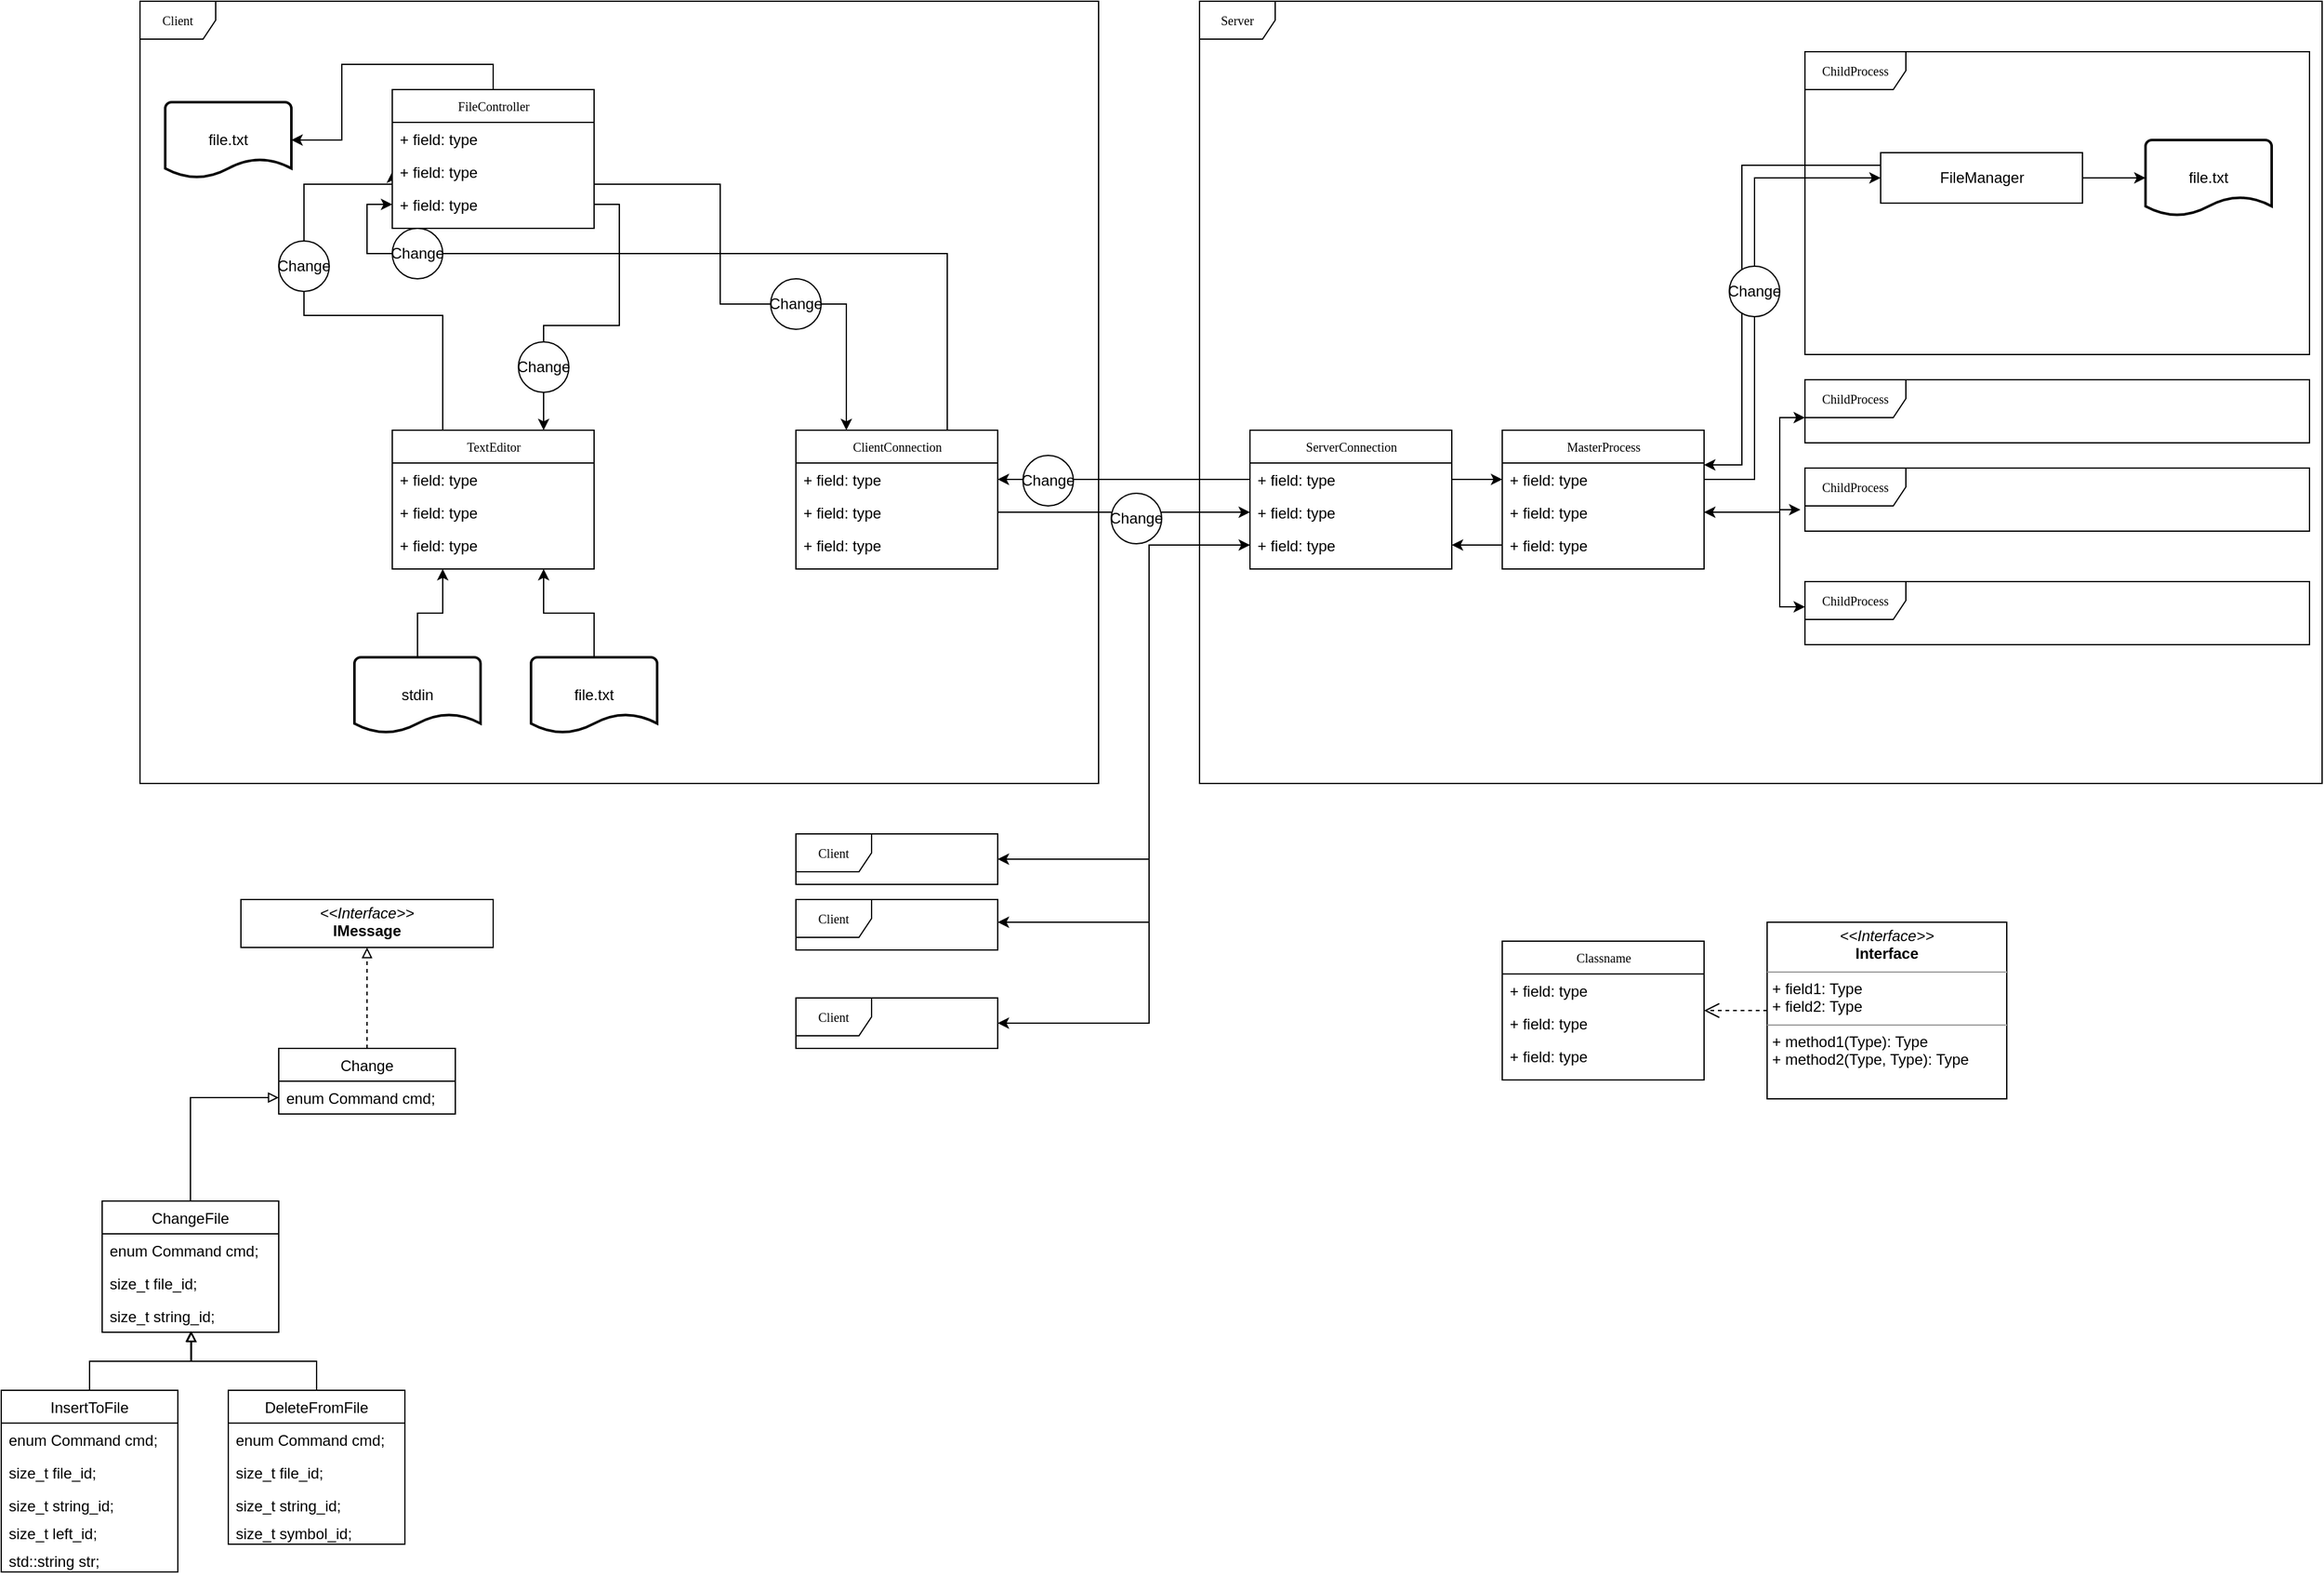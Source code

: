 <mxfile version="13.9.3" type="github">
  <diagram name="Page-1" id="c4acf3e9-155e-7222-9cf6-157b1a14988f">
    <mxGraphModel dx="2476" dy="2026" grid="1" gridSize="10" guides="1" tooltips="1" connect="1" arrows="1" fold="1" page="1" pageScale="1" pageWidth="850" pageHeight="1100" background="#ffffff" math="0" shadow="0">
      <root>
        <mxCell id="0" />
        <mxCell id="1" parent="0" />
        <mxCell id="Zq1ixPwVC3m1ni08tat3-70" value="Server" style="shape=umlFrame;whiteSpace=wrap;html=1;rounded=0;shadow=0;comic=0;labelBackgroundColor=none;strokeWidth=1;fontFamily=Verdana;fontSize=10;align=center;" vertex="1" parent="1">
          <mxGeometry x="760" y="-20" width="890" height="620" as="geometry" />
        </mxCell>
        <mxCell id="17acba5748e5396b-1" value="Client" style="shape=umlFrame;whiteSpace=wrap;html=1;rounded=0;shadow=0;comic=0;labelBackgroundColor=none;strokeWidth=1;fontFamily=Verdana;fontSize=10;align=center;" parent="1" vertex="1">
          <mxGeometry x="-80" y="-20" width="760" height="620" as="geometry" />
        </mxCell>
        <mxCell id="17acba5748e5396b-20" value="Classname" style="swimlane;html=1;fontStyle=0;childLayout=stackLayout;horizontal=1;startSize=26;fillColor=none;horizontalStack=0;resizeParent=1;resizeLast=0;collapsible=1;marginBottom=0;swimlaneFillColor=#ffffff;rounded=0;shadow=0;comic=0;labelBackgroundColor=none;strokeWidth=1;fontFamily=Verdana;fontSize=10;align=center;" parent="1" vertex="1">
          <mxGeometry x="1000" y="725" width="160" height="110" as="geometry" />
        </mxCell>
        <mxCell id="17acba5748e5396b-21" value="+ field: type" style="text;html=1;strokeColor=none;fillColor=none;align=left;verticalAlign=top;spacingLeft=4;spacingRight=4;whiteSpace=wrap;overflow=hidden;rotatable=0;points=[[0,0.5],[1,0.5]];portConstraint=eastwest;" parent="17acba5748e5396b-20" vertex="1">
          <mxGeometry y="26" width="160" height="26" as="geometry" />
        </mxCell>
        <mxCell id="17acba5748e5396b-24" value="+ field: type" style="text;html=1;strokeColor=none;fillColor=none;align=left;verticalAlign=top;spacingLeft=4;spacingRight=4;whiteSpace=wrap;overflow=hidden;rotatable=0;points=[[0,0.5],[1,0.5]];portConstraint=eastwest;" parent="17acba5748e5396b-20" vertex="1">
          <mxGeometry y="52" width="160" height="26" as="geometry" />
        </mxCell>
        <mxCell id="17acba5748e5396b-26" value="+ field: type" style="text;html=1;strokeColor=none;fillColor=none;align=left;verticalAlign=top;spacingLeft=4;spacingRight=4;whiteSpace=wrap;overflow=hidden;rotatable=0;points=[[0,0.5],[1,0.5]];portConstraint=eastwest;" parent="17acba5748e5396b-20" vertex="1">
          <mxGeometry y="78" width="160" height="26" as="geometry" />
        </mxCell>
        <mxCell id="5d2195bd80daf111-21" style="edgeStyle=orthogonalEdgeStyle;rounded=0;html=1;labelBackgroundColor=none;startFill=0;endArrow=open;endFill=0;endSize=10;fontFamily=Verdana;fontSize=10;dashed=1;" parent="1" source="5d2195bd80daf111-18" target="17acba5748e5396b-20" edge="1">
          <mxGeometry relative="1" as="geometry" />
        </mxCell>
        <mxCell id="5d2195bd80daf111-18" value="&lt;p style=&quot;margin:0px;margin-top:4px;text-align:center;&quot;&gt;&lt;i&gt;&amp;lt;&amp;lt;Interface&amp;gt;&amp;gt;&lt;/i&gt;&lt;br/&gt;&lt;b&gt;Interface&lt;/b&gt;&lt;/p&gt;&lt;hr size=&quot;1&quot;/&gt;&lt;p style=&quot;margin:0px;margin-left:4px;&quot;&gt;+ field1: Type&lt;br/&gt;+ field2: Type&lt;/p&gt;&lt;hr size=&quot;1&quot;/&gt;&lt;p style=&quot;margin:0px;margin-left:4px;&quot;&gt;+ method1(Type): Type&lt;br/&gt;+ method2(Type, Type): Type&lt;/p&gt;" style="verticalAlign=top;align=left;overflow=fill;fontSize=12;fontFamily=Helvetica;html=1;rounded=0;shadow=0;comic=0;labelBackgroundColor=none;strokeWidth=1" parent="1" vertex="1">
          <mxGeometry x="1210" y="710" width="190" height="140" as="geometry" />
        </mxCell>
        <mxCell id="Zq1ixPwVC3m1ni08tat3-8" style="edgeStyle=orthogonalEdgeStyle;rounded=0;orthogonalLoop=1;jettySize=auto;html=1;exitX=0.5;exitY=0;exitDx=0;exitDy=0;exitPerimeter=0;entryX=0.25;entryY=1;entryDx=0;entryDy=0;" edge="1" parent="1" source="Zq1ixPwVC3m1ni08tat3-1" target="Zq1ixPwVC3m1ni08tat3-3">
          <mxGeometry relative="1" as="geometry" />
        </mxCell>
        <mxCell id="Zq1ixPwVC3m1ni08tat3-1" value="stdin" style="strokeWidth=2;html=1;shape=mxgraph.flowchart.document2;whiteSpace=wrap;size=0.25;" vertex="1" parent="1">
          <mxGeometry x="90" y="500" width="100" height="60" as="geometry" />
        </mxCell>
        <mxCell id="Zq1ixPwVC3m1ni08tat3-9" style="edgeStyle=orthogonalEdgeStyle;rounded=0;orthogonalLoop=1;jettySize=auto;html=1;exitX=0.5;exitY=0;exitDx=0;exitDy=0;exitPerimeter=0;entryX=0.75;entryY=1;entryDx=0;entryDy=0;" edge="1" parent="1" source="Zq1ixPwVC3m1ni08tat3-2" target="Zq1ixPwVC3m1ni08tat3-3">
          <mxGeometry relative="1" as="geometry" />
        </mxCell>
        <mxCell id="Zq1ixPwVC3m1ni08tat3-2" value="file.txt" style="strokeWidth=2;html=1;shape=mxgraph.flowchart.document2;whiteSpace=wrap;size=0.25;" vertex="1" parent="1">
          <mxGeometry x="230" y="500" width="100" height="60" as="geometry" />
        </mxCell>
        <mxCell id="Zq1ixPwVC3m1ni08tat3-15" style="edgeStyle=orthogonalEdgeStyle;rounded=0;orthogonalLoop=1;jettySize=auto;html=1;exitX=0.25;exitY=0;exitDx=0;exitDy=0;entryX=0;entryY=0.5;entryDx=0;entryDy=0;" edge="1" parent="1" source="Zq1ixPwVC3m1ni08tat3-3" target="Zq1ixPwVC3m1ni08tat3-12">
          <mxGeometry relative="1" as="geometry">
            <Array as="points">
              <mxPoint x="160" y="229" />
              <mxPoint x="50" y="229" />
              <mxPoint x="50" y="125" />
            </Array>
          </mxGeometry>
        </mxCell>
        <mxCell id="Zq1ixPwVC3m1ni08tat3-3" value="TextEditor" style="swimlane;html=1;fontStyle=0;childLayout=stackLayout;horizontal=1;startSize=26;fillColor=none;horizontalStack=0;resizeParent=1;resizeLast=0;collapsible=1;marginBottom=0;swimlaneFillColor=#ffffff;rounded=0;shadow=0;comic=0;labelBackgroundColor=none;strokeWidth=1;fontFamily=Verdana;fontSize=10;align=center;" vertex="1" parent="1">
          <mxGeometry x="120" y="320" width="160" height="110" as="geometry" />
        </mxCell>
        <mxCell id="Zq1ixPwVC3m1ni08tat3-4" value="+ field: type" style="text;html=1;strokeColor=none;fillColor=none;align=left;verticalAlign=top;spacingLeft=4;spacingRight=4;whiteSpace=wrap;overflow=hidden;rotatable=0;points=[[0,0.5],[1,0.5]];portConstraint=eastwest;" vertex="1" parent="Zq1ixPwVC3m1ni08tat3-3">
          <mxGeometry y="26" width="160" height="26" as="geometry" />
        </mxCell>
        <mxCell id="Zq1ixPwVC3m1ni08tat3-5" value="+ field: type" style="text;html=1;strokeColor=none;fillColor=none;align=left;verticalAlign=top;spacingLeft=4;spacingRight=4;whiteSpace=wrap;overflow=hidden;rotatable=0;points=[[0,0.5],[1,0.5]];portConstraint=eastwest;" vertex="1" parent="Zq1ixPwVC3m1ni08tat3-3">
          <mxGeometry y="52" width="160" height="26" as="geometry" />
        </mxCell>
        <mxCell id="Zq1ixPwVC3m1ni08tat3-6" value="+ field: type" style="text;html=1;strokeColor=none;fillColor=none;align=left;verticalAlign=top;spacingLeft=4;spacingRight=4;whiteSpace=wrap;overflow=hidden;rotatable=0;points=[[0,0.5],[1,0.5]];portConstraint=eastwest;" vertex="1" parent="Zq1ixPwVC3m1ni08tat3-3">
          <mxGeometry y="78" width="160" height="26" as="geometry" />
        </mxCell>
        <mxCell id="Zq1ixPwVC3m1ni08tat3-16" style="edgeStyle=orthogonalEdgeStyle;rounded=0;orthogonalLoop=1;jettySize=auto;html=1;exitX=1;exitY=0.5;exitDx=0;exitDy=0;entryX=0.75;entryY=0;entryDx=0;entryDy=0;" edge="1" parent="1" source="Zq1ixPwVC3m1ni08tat3-13" target="Zq1ixPwVC3m1ni08tat3-3">
          <mxGeometry relative="1" as="geometry" />
        </mxCell>
        <mxCell id="Zq1ixPwVC3m1ni08tat3-10" value="FileController" style="swimlane;html=1;fontStyle=0;childLayout=stackLayout;horizontal=1;startSize=26;fillColor=none;horizontalStack=0;resizeParent=1;resizeLast=0;collapsible=1;marginBottom=0;swimlaneFillColor=#ffffff;rounded=0;shadow=0;comic=0;labelBackgroundColor=none;strokeWidth=1;fontFamily=Verdana;fontSize=10;align=center;" vertex="1" parent="1">
          <mxGeometry x="120" y="50" width="160" height="110" as="geometry" />
        </mxCell>
        <mxCell id="Zq1ixPwVC3m1ni08tat3-11" value="+ field: type" style="text;html=1;strokeColor=none;fillColor=none;align=left;verticalAlign=top;spacingLeft=4;spacingRight=4;whiteSpace=wrap;overflow=hidden;rotatable=0;points=[[0,0.5],[1,0.5]];portConstraint=eastwest;" vertex="1" parent="Zq1ixPwVC3m1ni08tat3-10">
          <mxGeometry y="26" width="160" height="26" as="geometry" />
        </mxCell>
        <mxCell id="Zq1ixPwVC3m1ni08tat3-12" value="+ field: type" style="text;html=1;strokeColor=none;fillColor=none;align=left;verticalAlign=top;spacingLeft=4;spacingRight=4;whiteSpace=wrap;overflow=hidden;rotatable=0;points=[[0,0.5],[1,0.5]];portConstraint=eastwest;" vertex="1" parent="Zq1ixPwVC3m1ni08tat3-10">
          <mxGeometry y="52" width="160" height="26" as="geometry" />
        </mxCell>
        <mxCell id="Zq1ixPwVC3m1ni08tat3-13" value="+ field: type" style="text;html=1;strokeColor=none;fillColor=none;align=left;verticalAlign=top;spacingLeft=4;spacingRight=4;whiteSpace=wrap;overflow=hidden;rotatable=0;points=[[0,0.5],[1,0.5]];portConstraint=eastwest;" vertex="1" parent="Zq1ixPwVC3m1ni08tat3-10">
          <mxGeometry y="78" width="160" height="26" as="geometry" />
        </mxCell>
        <mxCell id="Zq1ixPwVC3m1ni08tat3-17" value="Change" style="ellipse;whiteSpace=wrap;html=1;" vertex="1" parent="1">
          <mxGeometry x="220" y="250" width="40" height="40" as="geometry" />
        </mxCell>
        <mxCell id="Zq1ixPwVC3m1ni08tat3-19" value="Change" style="ellipse;whiteSpace=wrap;html=1;" vertex="1" parent="1">
          <mxGeometry x="30" y="170" width="40" height="40" as="geometry" />
        </mxCell>
        <mxCell id="Zq1ixPwVC3m1ni08tat3-21" value="file.txt" style="strokeWidth=2;html=1;shape=mxgraph.flowchart.document2;whiteSpace=wrap;size=0.25;" vertex="1" parent="1">
          <mxGeometry x="-60" y="60" width="100" height="60" as="geometry" />
        </mxCell>
        <mxCell id="Zq1ixPwVC3m1ni08tat3-22" style="edgeStyle=orthogonalEdgeStyle;rounded=0;orthogonalLoop=1;jettySize=auto;html=1;exitX=0.5;exitY=0;exitDx=0;exitDy=0;entryX=1;entryY=0.5;entryDx=0;entryDy=0;entryPerimeter=0;" edge="1" parent="1" source="Zq1ixPwVC3m1ni08tat3-10" target="Zq1ixPwVC3m1ni08tat3-21">
          <mxGeometry relative="1" as="geometry" />
        </mxCell>
        <mxCell id="Zq1ixPwVC3m1ni08tat3-38" style="edgeStyle=orthogonalEdgeStyle;rounded=0;orthogonalLoop=1;jettySize=auto;html=1;exitX=0.75;exitY=0;exitDx=0;exitDy=0;entryX=0;entryY=0.5;entryDx=0;entryDy=0;" edge="1" parent="1" source="Zq1ixPwVC3m1ni08tat3-23" target="Zq1ixPwVC3m1ni08tat3-13">
          <mxGeometry relative="1" as="geometry">
            <Array as="points">
              <mxPoint x="560" y="180" />
              <mxPoint x="100" y="180" />
              <mxPoint x="100" y="141" />
            </Array>
          </mxGeometry>
        </mxCell>
        <mxCell id="Zq1ixPwVC3m1ni08tat3-23" value="ClientConnection" style="swimlane;html=1;fontStyle=0;childLayout=stackLayout;horizontal=1;startSize=26;fillColor=none;horizontalStack=0;resizeParent=1;resizeLast=0;collapsible=1;marginBottom=0;swimlaneFillColor=#ffffff;rounded=0;shadow=0;comic=0;labelBackgroundColor=none;strokeWidth=1;fontFamily=Verdana;fontSize=10;align=center;" vertex="1" parent="1">
          <mxGeometry x="440" y="320" width="160" height="110" as="geometry" />
        </mxCell>
        <mxCell id="Zq1ixPwVC3m1ni08tat3-24" value="+ field: type" style="text;html=1;strokeColor=none;fillColor=none;align=left;verticalAlign=top;spacingLeft=4;spacingRight=4;whiteSpace=wrap;overflow=hidden;rotatable=0;points=[[0,0.5],[1,0.5]];portConstraint=eastwest;" vertex="1" parent="Zq1ixPwVC3m1ni08tat3-23">
          <mxGeometry y="26" width="160" height="26" as="geometry" />
        </mxCell>
        <mxCell id="Zq1ixPwVC3m1ni08tat3-25" value="+ field: type" style="text;html=1;strokeColor=none;fillColor=none;align=left;verticalAlign=top;spacingLeft=4;spacingRight=4;whiteSpace=wrap;overflow=hidden;rotatable=0;points=[[0,0.5],[1,0.5]];portConstraint=eastwest;" vertex="1" parent="Zq1ixPwVC3m1ni08tat3-23">
          <mxGeometry y="52" width="160" height="26" as="geometry" />
        </mxCell>
        <mxCell id="Zq1ixPwVC3m1ni08tat3-26" value="+ field: type" style="text;html=1;strokeColor=none;fillColor=none;align=left;verticalAlign=top;spacingLeft=4;spacingRight=4;whiteSpace=wrap;overflow=hidden;rotatable=0;points=[[0,0.5],[1,0.5]];portConstraint=eastwest;" vertex="1" parent="Zq1ixPwVC3m1ni08tat3-23">
          <mxGeometry y="78" width="160" height="26" as="geometry" />
        </mxCell>
        <mxCell id="Zq1ixPwVC3m1ni08tat3-27" value="ServerConnection" style="swimlane;html=1;fontStyle=0;childLayout=stackLayout;horizontal=1;startSize=26;fillColor=none;horizontalStack=0;resizeParent=1;resizeLast=0;collapsible=1;marginBottom=0;swimlaneFillColor=#ffffff;rounded=0;shadow=0;comic=0;labelBackgroundColor=none;strokeWidth=1;fontFamily=Verdana;fontSize=10;align=center;" vertex="1" parent="1">
          <mxGeometry x="800" y="320" width="160" height="110" as="geometry" />
        </mxCell>
        <mxCell id="Zq1ixPwVC3m1ni08tat3-28" value="+ field: type" style="text;html=1;strokeColor=none;fillColor=none;align=left;verticalAlign=top;spacingLeft=4;spacingRight=4;whiteSpace=wrap;overflow=hidden;rotatable=0;points=[[0,0.5],[1,0.5]];portConstraint=eastwest;" vertex="1" parent="Zq1ixPwVC3m1ni08tat3-27">
          <mxGeometry y="26" width="160" height="26" as="geometry" />
        </mxCell>
        <mxCell id="Zq1ixPwVC3m1ni08tat3-29" value="+ field: type" style="text;html=1;strokeColor=none;fillColor=none;align=left;verticalAlign=top;spacingLeft=4;spacingRight=4;whiteSpace=wrap;overflow=hidden;rotatable=0;points=[[0,0.5],[1,0.5]];portConstraint=eastwest;" vertex="1" parent="Zq1ixPwVC3m1ni08tat3-27">
          <mxGeometry y="52" width="160" height="26" as="geometry" />
        </mxCell>
        <mxCell id="Zq1ixPwVC3m1ni08tat3-30" value="+ field: type" style="text;html=1;strokeColor=none;fillColor=none;align=left;verticalAlign=top;spacingLeft=4;spacingRight=4;whiteSpace=wrap;overflow=hidden;rotatable=0;points=[[0,0.5],[1,0.5]];portConstraint=eastwest;" vertex="1" parent="Zq1ixPwVC3m1ni08tat3-27">
          <mxGeometry y="78" width="160" height="26" as="geometry" />
        </mxCell>
        <mxCell id="Zq1ixPwVC3m1ni08tat3-31" style="edgeStyle=orthogonalEdgeStyle;rounded=0;orthogonalLoop=1;jettySize=auto;html=1;exitX=1;exitY=0.5;exitDx=0;exitDy=0;entryX=0.25;entryY=0;entryDx=0;entryDy=0;" edge="1" parent="1" source="Zq1ixPwVC3m1ni08tat3-12" target="Zq1ixPwVC3m1ni08tat3-23">
          <mxGeometry relative="1" as="geometry">
            <Array as="points">
              <mxPoint x="380" y="125" />
              <mxPoint x="380" y="220" />
              <mxPoint x="480" y="220" />
            </Array>
          </mxGeometry>
        </mxCell>
        <mxCell id="Zq1ixPwVC3m1ni08tat3-32" value="Change" style="ellipse;whiteSpace=wrap;html=1;" vertex="1" parent="1">
          <mxGeometry x="420" y="200" width="40" height="40" as="geometry" />
        </mxCell>
        <mxCell id="Zq1ixPwVC3m1ni08tat3-33" style="edgeStyle=orthogonalEdgeStyle;rounded=0;orthogonalLoop=1;jettySize=auto;html=1;exitX=1;exitY=0.5;exitDx=0;exitDy=0;entryX=0;entryY=0.5;entryDx=0;entryDy=0;" edge="1" parent="1" source="Zq1ixPwVC3m1ni08tat3-25" target="Zq1ixPwVC3m1ni08tat3-29">
          <mxGeometry relative="1" as="geometry" />
        </mxCell>
        <mxCell id="Zq1ixPwVC3m1ni08tat3-34" style="edgeStyle=orthogonalEdgeStyle;rounded=0;orthogonalLoop=1;jettySize=auto;html=1;exitX=0;exitY=0.5;exitDx=0;exitDy=0;entryX=1;entryY=0.5;entryDx=0;entryDy=0;" edge="1" parent="1" source="Zq1ixPwVC3m1ni08tat3-28" target="Zq1ixPwVC3m1ni08tat3-24">
          <mxGeometry relative="1" as="geometry" />
        </mxCell>
        <mxCell id="Zq1ixPwVC3m1ni08tat3-35" value="Change" style="ellipse;whiteSpace=wrap;html=1;" vertex="1" parent="1">
          <mxGeometry x="620" y="340" width="40" height="40" as="geometry" />
        </mxCell>
        <mxCell id="Zq1ixPwVC3m1ni08tat3-36" value="Change" style="ellipse;whiteSpace=wrap;html=1;" vertex="1" parent="1">
          <mxGeometry x="690" y="370" width="40" height="40" as="geometry" />
        </mxCell>
        <mxCell id="Zq1ixPwVC3m1ni08tat3-39" value="Change" style="ellipse;whiteSpace=wrap;html=1;" vertex="1" parent="1">
          <mxGeometry x="120" y="160" width="40" height="40" as="geometry" />
        </mxCell>
        <mxCell id="Zq1ixPwVC3m1ni08tat3-43" value="" style="shape=image;html=1;verticalAlign=top;verticalLabelPosition=bottom;labelBackgroundColor=#ffffff;imageAspect=0;aspect=fixed;image=https://cdn1.iconfinder.com/data/icons/jumpicon-basic-ui-glyph-1/32/-_Dot-More-Vertical-Menu-128.png" vertex="1" parent="1">
          <mxGeometry x="500" y="732" width="38" height="38" as="geometry" />
        </mxCell>
        <mxCell id="Zq1ixPwVC3m1ni08tat3-44" style="edgeStyle=orthogonalEdgeStyle;rounded=0;orthogonalLoop=1;jettySize=auto;html=1;exitX=0;exitY=0.5;exitDx=0;exitDy=0;entryX=1;entryY=0.5;entryDx=0;entryDy=0;" edge="1" parent="1" source="Zq1ixPwVC3m1ni08tat3-30">
          <mxGeometry relative="1" as="geometry">
            <mxPoint x="600" y="660" as="targetPoint" />
            <Array as="points">
              <mxPoint x="720" y="411" />
              <mxPoint x="720" y="660" />
            </Array>
          </mxGeometry>
        </mxCell>
        <mxCell id="Zq1ixPwVC3m1ni08tat3-45" style="edgeStyle=orthogonalEdgeStyle;rounded=0;orthogonalLoop=1;jettySize=auto;html=1;exitX=0;exitY=0.5;exitDx=0;exitDy=0;entryX=1;entryY=0.5;entryDx=0;entryDy=0;" edge="1" parent="1" source="Zq1ixPwVC3m1ni08tat3-30">
          <mxGeometry relative="1" as="geometry">
            <mxPoint x="600" y="710" as="targetPoint" />
            <Array as="points">
              <mxPoint x="720" y="411" />
              <mxPoint x="720" y="710" />
            </Array>
          </mxGeometry>
        </mxCell>
        <mxCell id="Zq1ixPwVC3m1ni08tat3-46" style="edgeStyle=orthogonalEdgeStyle;rounded=0;orthogonalLoop=1;jettySize=auto;html=1;exitX=0;exitY=0.5;exitDx=0;exitDy=0;entryX=1;entryY=0.5;entryDx=0;entryDy=0;startArrow=classic;startFill=1;" edge="1" parent="1" source="Zq1ixPwVC3m1ni08tat3-30">
          <mxGeometry relative="1" as="geometry">
            <mxPoint x="600" y="790" as="targetPoint" />
            <Array as="points">
              <mxPoint x="720" y="411" />
              <mxPoint x="720" y="790" />
            </Array>
          </mxGeometry>
        </mxCell>
        <mxCell id="Zq1ixPwVC3m1ni08tat3-47" value="MasterProcess" style="swimlane;html=1;fontStyle=0;childLayout=stackLayout;horizontal=1;startSize=26;fillColor=none;horizontalStack=0;resizeParent=1;resizeLast=0;collapsible=1;marginBottom=0;swimlaneFillColor=#ffffff;rounded=0;shadow=0;comic=0;labelBackgroundColor=none;strokeWidth=1;fontFamily=Verdana;fontSize=10;align=center;" vertex="1" parent="1">
          <mxGeometry x="1000" y="320" width="160" height="110" as="geometry" />
        </mxCell>
        <mxCell id="Zq1ixPwVC3m1ni08tat3-48" value="+ field: type" style="text;html=1;strokeColor=none;fillColor=none;align=left;verticalAlign=top;spacingLeft=4;spacingRight=4;whiteSpace=wrap;overflow=hidden;rotatable=0;points=[[0,0.5],[1,0.5]];portConstraint=eastwest;" vertex="1" parent="Zq1ixPwVC3m1ni08tat3-47">
          <mxGeometry y="26" width="160" height="26" as="geometry" />
        </mxCell>
        <mxCell id="Zq1ixPwVC3m1ni08tat3-49" value="+ field: type" style="text;html=1;strokeColor=none;fillColor=none;align=left;verticalAlign=top;spacingLeft=4;spacingRight=4;whiteSpace=wrap;overflow=hidden;rotatable=0;points=[[0,0.5],[1,0.5]];portConstraint=eastwest;" vertex="1" parent="Zq1ixPwVC3m1ni08tat3-47">
          <mxGeometry y="52" width="160" height="26" as="geometry" />
        </mxCell>
        <mxCell id="Zq1ixPwVC3m1ni08tat3-50" value="+ field: type" style="text;html=1;strokeColor=none;fillColor=none;align=left;verticalAlign=top;spacingLeft=4;spacingRight=4;whiteSpace=wrap;overflow=hidden;rotatable=0;points=[[0,0.5],[1,0.5]];portConstraint=eastwest;" vertex="1" parent="Zq1ixPwVC3m1ni08tat3-47">
          <mxGeometry y="78" width="160" height="26" as="geometry" />
        </mxCell>
        <mxCell id="Zq1ixPwVC3m1ni08tat3-51" style="edgeStyle=orthogonalEdgeStyle;rounded=0;orthogonalLoop=1;jettySize=auto;html=1;exitX=1;exitY=0.5;exitDx=0;exitDy=0;entryX=0;entryY=0.5;entryDx=0;entryDy=0;startArrow=none;startFill=0;" edge="1" parent="1" source="Zq1ixPwVC3m1ni08tat3-28" target="Zq1ixPwVC3m1ni08tat3-48">
          <mxGeometry relative="1" as="geometry" />
        </mxCell>
        <mxCell id="Zq1ixPwVC3m1ni08tat3-52" style="edgeStyle=orthogonalEdgeStyle;rounded=0;orthogonalLoop=1;jettySize=auto;html=1;exitX=0;exitY=0.5;exitDx=0;exitDy=0;entryX=1;entryY=0.5;entryDx=0;entryDy=0;startArrow=none;startFill=0;" edge="1" parent="1" source="Zq1ixPwVC3m1ni08tat3-50" target="Zq1ixPwVC3m1ni08tat3-30">
          <mxGeometry relative="1" as="geometry" />
        </mxCell>
        <mxCell id="Zq1ixPwVC3m1ni08tat3-53" value="ChildProcess" style="shape=umlFrame;whiteSpace=wrap;html=1;rounded=0;shadow=0;comic=0;labelBackgroundColor=none;strokeWidth=1;fontFamily=Verdana;fontSize=10;align=center;width=80;height=30;" vertex="1" parent="1">
          <mxGeometry x="1240" y="20" width="400" height="240" as="geometry" />
        </mxCell>
        <mxCell id="Zq1ixPwVC3m1ni08tat3-56" style="edgeStyle=orthogonalEdgeStyle;rounded=0;orthogonalLoop=1;jettySize=auto;html=1;exitX=1;exitY=0.5;exitDx=0;exitDy=0;entryX=0;entryY=0.5;entryDx=0;entryDy=0;entryPerimeter=0;startArrow=none;startFill=0;" edge="1" parent="1" source="Zq1ixPwVC3m1ni08tat3-54" target="Zq1ixPwVC3m1ni08tat3-55">
          <mxGeometry relative="1" as="geometry" />
        </mxCell>
        <mxCell id="Zq1ixPwVC3m1ni08tat3-68" style="edgeStyle=orthogonalEdgeStyle;rounded=0;orthogonalLoop=1;jettySize=auto;html=1;exitX=0;exitY=0.25;exitDx=0;exitDy=0;entryX=1;entryY=0.25;entryDx=0;entryDy=0;startArrow=none;startFill=0;" edge="1" parent="1" source="Zq1ixPwVC3m1ni08tat3-54" target="Zq1ixPwVC3m1ni08tat3-47">
          <mxGeometry relative="1" as="geometry">
            <Array as="points">
              <mxPoint x="1190" y="110" />
              <mxPoint x="1190" y="348" />
            </Array>
          </mxGeometry>
        </mxCell>
        <mxCell id="Zq1ixPwVC3m1ni08tat3-54" value="FileManager" style="html=1;" vertex="1" parent="1">
          <mxGeometry x="1300" y="100" width="160" height="40" as="geometry" />
        </mxCell>
        <mxCell id="Zq1ixPwVC3m1ni08tat3-55" value="file.txt" style="strokeWidth=2;html=1;shape=mxgraph.flowchart.document2;whiteSpace=wrap;size=0.25;" vertex="1" parent="1">
          <mxGeometry x="1510" y="90" width="100" height="60" as="geometry" />
        </mxCell>
        <mxCell id="Zq1ixPwVC3m1ni08tat3-57" value="ChildProcess" style="shape=umlFrame;whiteSpace=wrap;html=1;rounded=0;shadow=0;comic=0;labelBackgroundColor=none;strokeWidth=1;fontFamily=Verdana;fontSize=10;align=center;width=80;height=30;" vertex="1" parent="1">
          <mxGeometry x="1240" y="280" width="400" height="50" as="geometry" />
        </mxCell>
        <mxCell id="Zq1ixPwVC3m1ni08tat3-58" value="ChildProcess" style="shape=umlFrame;whiteSpace=wrap;html=1;rounded=0;shadow=0;comic=0;labelBackgroundColor=none;strokeWidth=1;fontFamily=Verdana;fontSize=10;align=center;width=80;height=30;" vertex="1" parent="1">
          <mxGeometry x="1240" y="350" width="400" height="50" as="geometry" />
        </mxCell>
        <mxCell id="Zq1ixPwVC3m1ni08tat3-59" value="" style="shape=image;html=1;verticalAlign=top;verticalLabelPosition=bottom;labelBackgroundColor=#ffffff;imageAspect=0;aspect=fixed;image=https://cdn1.iconfinder.com/data/icons/jumpicon-basic-ui-glyph-1/32/-_Dot-More-Vertical-Menu-128.png" vertex="1" parent="1">
          <mxGeometry x="1420" y="400" width="40" height="40" as="geometry" />
        </mxCell>
        <mxCell id="Zq1ixPwVC3m1ni08tat3-61" value="ChildProcess" style="shape=umlFrame;whiteSpace=wrap;html=1;rounded=0;shadow=0;comic=0;labelBackgroundColor=none;strokeWidth=1;fontFamily=Verdana;fontSize=10;align=center;width=80;height=30;" vertex="1" parent="1">
          <mxGeometry x="1240" y="440" width="400" height="50" as="geometry" />
        </mxCell>
        <mxCell id="Zq1ixPwVC3m1ni08tat3-62" style="edgeStyle=orthogonalEdgeStyle;rounded=0;orthogonalLoop=1;jettySize=auto;html=1;exitX=1;exitY=0.5;exitDx=0;exitDy=0;entryX=0;entryY=0.5;entryDx=0;entryDy=0;startArrow=none;startFill=0;" edge="1" parent="1" source="Zq1ixPwVC3m1ni08tat3-48" target="Zq1ixPwVC3m1ni08tat3-54">
          <mxGeometry relative="1" as="geometry">
            <Array as="points">
              <mxPoint x="1200" y="359" />
              <mxPoint x="1200" y="120" />
            </Array>
          </mxGeometry>
        </mxCell>
        <mxCell id="Zq1ixPwVC3m1ni08tat3-63" style="edgeStyle=orthogonalEdgeStyle;rounded=0;orthogonalLoop=1;jettySize=auto;html=1;exitX=1;exitY=0.5;exitDx=0;exitDy=0;entryX=0;entryY=0.6;entryDx=0;entryDy=0;entryPerimeter=0;startArrow=none;startFill=0;" edge="1" parent="1" source="Zq1ixPwVC3m1ni08tat3-49" target="Zq1ixPwVC3m1ni08tat3-57">
          <mxGeometry relative="1" as="geometry">
            <Array as="points">
              <mxPoint x="1220" y="385" />
              <mxPoint x="1220" y="310" />
            </Array>
          </mxGeometry>
        </mxCell>
        <mxCell id="Zq1ixPwVC3m1ni08tat3-64" style="edgeStyle=orthogonalEdgeStyle;rounded=0;orthogonalLoop=1;jettySize=auto;html=1;exitX=1;exitY=0.5;exitDx=0;exitDy=0;entryX=-0.009;entryY=0.66;entryDx=0;entryDy=0;entryPerimeter=0;startArrow=none;startFill=0;" edge="1" parent="1" source="Zq1ixPwVC3m1ni08tat3-49" target="Zq1ixPwVC3m1ni08tat3-58">
          <mxGeometry relative="1" as="geometry">
            <Array as="points">
              <mxPoint x="1220" y="385" />
              <mxPoint x="1220" y="383" />
            </Array>
          </mxGeometry>
        </mxCell>
        <mxCell id="Zq1ixPwVC3m1ni08tat3-66" style="edgeStyle=orthogonalEdgeStyle;rounded=0;orthogonalLoop=1;jettySize=auto;html=1;exitX=1;exitY=0.5;exitDx=0;exitDy=0;entryX=0;entryY=0.4;entryDx=0;entryDy=0;entryPerimeter=0;startArrow=classic;startFill=1;" edge="1" parent="1" source="Zq1ixPwVC3m1ni08tat3-49" target="Zq1ixPwVC3m1ni08tat3-61">
          <mxGeometry relative="1" as="geometry">
            <Array as="points">
              <mxPoint x="1220" y="385" />
              <mxPoint x="1220" y="460" />
            </Array>
          </mxGeometry>
        </mxCell>
        <mxCell id="Zq1ixPwVC3m1ni08tat3-69" value="Change" style="ellipse;whiteSpace=wrap;html=1;" vertex="1" parent="1">
          <mxGeometry x="1180" y="190" width="40" height="40" as="geometry" />
        </mxCell>
        <mxCell id="Zq1ixPwVC3m1ni08tat3-75" value="Client" style="shape=umlFrame;whiteSpace=wrap;html=1;rounded=0;shadow=0;comic=0;labelBackgroundColor=none;strokeWidth=1;fontFamily=Verdana;fontSize=10;align=center;" vertex="1" parent="1">
          <mxGeometry x="440" y="640" width="160" height="40" as="geometry" />
        </mxCell>
        <mxCell id="Zq1ixPwVC3m1ni08tat3-76" value="Client" style="shape=umlFrame;whiteSpace=wrap;html=1;rounded=0;shadow=0;comic=0;labelBackgroundColor=none;strokeWidth=1;fontFamily=Verdana;fontSize=10;align=center;" vertex="1" parent="1">
          <mxGeometry x="440" y="692" width="160" height="40" as="geometry" />
        </mxCell>
        <mxCell id="Zq1ixPwVC3m1ni08tat3-77" value="Client" style="shape=umlFrame;whiteSpace=wrap;html=1;rounded=0;shadow=0;comic=0;labelBackgroundColor=none;strokeWidth=1;fontFamily=Verdana;fontSize=10;align=center;" vertex="1" parent="1">
          <mxGeometry x="440" y="770" width="160" height="40" as="geometry" />
        </mxCell>
        <mxCell id="Zq1ixPwVC3m1ni08tat3-106" style="edgeStyle=orthogonalEdgeStyle;rounded=0;orthogonalLoop=1;jettySize=auto;html=1;exitX=0.5;exitY=0;exitDx=0;exitDy=0;entryX=0.5;entryY=1;entryDx=0;entryDy=0;startArrow=none;startFill=0;endArrow=block;endFill=0;dashed=1;" edge="1" parent="1" source="Zq1ixPwVC3m1ni08tat3-79" target="Zq1ixPwVC3m1ni08tat3-104">
          <mxGeometry relative="1" as="geometry" />
        </mxCell>
        <mxCell id="Zq1ixPwVC3m1ni08tat3-79" value="Change" style="swimlane;fontStyle=0;childLayout=stackLayout;horizontal=1;startSize=26;fillColor=none;horizontalStack=0;resizeParent=1;resizeParentMax=0;resizeLast=0;collapsible=1;marginBottom=0;" vertex="1" parent="1">
          <mxGeometry x="30" y="810" width="140" height="52" as="geometry" />
        </mxCell>
        <mxCell id="Zq1ixPwVC3m1ni08tat3-80" value="enum Command cmd;" style="text;strokeColor=none;fillColor=none;align=left;verticalAlign=top;spacingLeft=4;spacingRight=4;overflow=hidden;rotatable=0;points=[[0,0.5],[1,0.5]];portConstraint=eastwest;" vertex="1" parent="Zq1ixPwVC3m1ni08tat3-79">
          <mxGeometry y="26" width="140" height="26" as="geometry" />
        </mxCell>
        <mxCell id="Zq1ixPwVC3m1ni08tat3-87" style="edgeStyle=orthogonalEdgeStyle;rounded=0;orthogonalLoop=1;jettySize=auto;html=1;exitX=0.5;exitY=0;exitDx=0;exitDy=0;startArrow=none;startFill=0;entryX=0;entryY=0.5;entryDx=0;entryDy=0;endArrow=block;endFill=0;" edge="1" parent="1" source="Zq1ixPwVC3m1ni08tat3-83" target="Zq1ixPwVC3m1ni08tat3-80">
          <mxGeometry relative="1" as="geometry">
            <mxPoint x="100" y="881" as="targetPoint" />
          </mxGeometry>
        </mxCell>
        <mxCell id="Zq1ixPwVC3m1ni08tat3-83" value="ChangeFile" style="swimlane;fontStyle=0;childLayout=stackLayout;horizontal=1;startSize=26;fillColor=none;horizontalStack=0;resizeParent=1;resizeParentMax=0;resizeLast=0;collapsible=1;marginBottom=0;" vertex="1" parent="1">
          <mxGeometry x="-110" y="931" width="140" height="104" as="geometry" />
        </mxCell>
        <mxCell id="Zq1ixPwVC3m1ni08tat3-84" value="enum Command cmd;" style="text;strokeColor=none;fillColor=none;align=left;verticalAlign=top;spacingLeft=4;spacingRight=4;overflow=hidden;rotatable=0;points=[[0,0.5],[1,0.5]];portConstraint=eastwest;" vertex="1" parent="Zq1ixPwVC3m1ni08tat3-83">
          <mxGeometry y="26" width="140" height="26" as="geometry" />
        </mxCell>
        <mxCell id="Zq1ixPwVC3m1ni08tat3-85" value="size_t file_id;" style="text;strokeColor=none;fillColor=none;align=left;verticalAlign=top;spacingLeft=4;spacingRight=4;overflow=hidden;rotatable=0;points=[[0,0.5],[1,0.5]];portConstraint=eastwest;" vertex="1" parent="Zq1ixPwVC3m1ni08tat3-83">
          <mxGeometry y="52" width="140" height="26" as="geometry" />
        </mxCell>
        <mxCell id="Zq1ixPwVC3m1ni08tat3-86" value="size_t string_id;" style="text;strokeColor=none;fillColor=none;align=left;verticalAlign=top;spacingLeft=4;spacingRight=4;overflow=hidden;rotatable=0;points=[[0,0.5],[1,0.5]];portConstraint=eastwest;" vertex="1" parent="Zq1ixPwVC3m1ni08tat3-83">
          <mxGeometry y="78" width="140" height="26" as="geometry" />
        </mxCell>
        <mxCell id="Zq1ixPwVC3m1ni08tat3-93" style="edgeStyle=orthogonalEdgeStyle;rounded=0;orthogonalLoop=1;jettySize=auto;html=1;exitX=0.5;exitY=0;exitDx=0;exitDy=0;entryX=0.502;entryY=0.962;entryDx=0;entryDy=0;entryPerimeter=0;startArrow=none;startFill=0;endArrow=block;endFill=0;" edge="1" parent="1" source="Zq1ixPwVC3m1ni08tat3-89" target="Zq1ixPwVC3m1ni08tat3-86">
          <mxGeometry relative="1" as="geometry" />
        </mxCell>
        <mxCell id="Zq1ixPwVC3m1ni08tat3-89" value="InsertToFile" style="swimlane;fontStyle=0;childLayout=stackLayout;horizontal=1;startSize=26;fillColor=none;horizontalStack=0;resizeParent=1;resizeParentMax=0;resizeLast=0;collapsible=1;marginBottom=0;" vertex="1" parent="1">
          <mxGeometry x="-190" y="1081" width="140" height="144" as="geometry" />
        </mxCell>
        <mxCell id="Zq1ixPwVC3m1ni08tat3-90" value="enum Command cmd;" style="text;strokeColor=none;fillColor=none;align=left;verticalAlign=top;spacingLeft=4;spacingRight=4;overflow=hidden;rotatable=0;points=[[0,0.5],[1,0.5]];portConstraint=eastwest;" vertex="1" parent="Zq1ixPwVC3m1ni08tat3-89">
          <mxGeometry y="26" width="140" height="26" as="geometry" />
        </mxCell>
        <mxCell id="Zq1ixPwVC3m1ni08tat3-91" value="size_t file_id;" style="text;strokeColor=none;fillColor=none;align=left;verticalAlign=top;spacingLeft=4;spacingRight=4;overflow=hidden;rotatable=0;points=[[0,0.5],[1,0.5]];portConstraint=eastwest;" vertex="1" parent="Zq1ixPwVC3m1ni08tat3-89">
          <mxGeometry y="52" width="140" height="26" as="geometry" />
        </mxCell>
        <mxCell id="Zq1ixPwVC3m1ni08tat3-94" value="size_t string_id;" style="text;strokeColor=none;fillColor=none;align=left;verticalAlign=top;spacingLeft=4;spacingRight=4;overflow=hidden;rotatable=0;points=[[0,0.5],[1,0.5]];portConstraint=eastwest;" vertex="1" parent="Zq1ixPwVC3m1ni08tat3-89">
          <mxGeometry y="78" width="140" height="22" as="geometry" />
        </mxCell>
        <mxCell id="Zq1ixPwVC3m1ni08tat3-96" value="size_t left_id;" style="text;strokeColor=none;fillColor=none;align=left;verticalAlign=top;spacingLeft=4;spacingRight=4;overflow=hidden;rotatable=0;points=[[0,0.5],[1,0.5]];portConstraint=eastwest;" vertex="1" parent="Zq1ixPwVC3m1ni08tat3-89">
          <mxGeometry y="100" width="140" height="22" as="geometry" />
        </mxCell>
        <mxCell id="Zq1ixPwVC3m1ni08tat3-95" value="std::string str;" style="text;strokeColor=none;fillColor=none;align=left;verticalAlign=top;spacingLeft=4;spacingRight=4;overflow=hidden;rotatable=0;points=[[0,0.5],[1,0.5]];portConstraint=eastwest;" vertex="1" parent="Zq1ixPwVC3m1ni08tat3-89">
          <mxGeometry y="122" width="140" height="22" as="geometry" />
        </mxCell>
        <mxCell id="Zq1ixPwVC3m1ni08tat3-103" style="edgeStyle=orthogonalEdgeStyle;rounded=0;orthogonalLoop=1;jettySize=auto;html=1;exitX=0.5;exitY=0;exitDx=0;exitDy=0;entryX=0.506;entryY=0.973;entryDx=0;entryDy=0;entryPerimeter=0;startArrow=none;startFill=0;endArrow=block;endFill=0;" edge="1" parent="1" source="Zq1ixPwVC3m1ni08tat3-97" target="Zq1ixPwVC3m1ni08tat3-86">
          <mxGeometry relative="1" as="geometry" />
        </mxCell>
        <mxCell id="Zq1ixPwVC3m1ni08tat3-97" value="DeleteFromFile" style="swimlane;fontStyle=0;childLayout=stackLayout;horizontal=1;startSize=26;fillColor=none;horizontalStack=0;resizeParent=1;resizeParentMax=0;resizeLast=0;collapsible=1;marginBottom=0;" vertex="1" parent="1">
          <mxGeometry x="-10" y="1081" width="140" height="122" as="geometry" />
        </mxCell>
        <mxCell id="Zq1ixPwVC3m1ni08tat3-98" value="enum Command cmd;" style="text;strokeColor=none;fillColor=none;align=left;verticalAlign=top;spacingLeft=4;spacingRight=4;overflow=hidden;rotatable=0;points=[[0,0.5],[1,0.5]];portConstraint=eastwest;" vertex="1" parent="Zq1ixPwVC3m1ni08tat3-97">
          <mxGeometry y="26" width="140" height="26" as="geometry" />
        </mxCell>
        <mxCell id="Zq1ixPwVC3m1ni08tat3-99" value="size_t file_id;" style="text;strokeColor=none;fillColor=none;align=left;verticalAlign=top;spacingLeft=4;spacingRight=4;overflow=hidden;rotatable=0;points=[[0,0.5],[1,0.5]];portConstraint=eastwest;" vertex="1" parent="Zq1ixPwVC3m1ni08tat3-97">
          <mxGeometry y="52" width="140" height="26" as="geometry" />
        </mxCell>
        <mxCell id="Zq1ixPwVC3m1ni08tat3-100" value="size_t string_id;" style="text;strokeColor=none;fillColor=none;align=left;verticalAlign=top;spacingLeft=4;spacingRight=4;overflow=hidden;rotatable=0;points=[[0,0.5],[1,0.5]];portConstraint=eastwest;" vertex="1" parent="Zq1ixPwVC3m1ni08tat3-97">
          <mxGeometry y="78" width="140" height="22" as="geometry" />
        </mxCell>
        <mxCell id="Zq1ixPwVC3m1ni08tat3-101" value="size_t symbol_id;" style="text;strokeColor=none;fillColor=none;align=left;verticalAlign=top;spacingLeft=4;spacingRight=4;overflow=hidden;rotatable=0;points=[[0,0.5],[1,0.5]];portConstraint=eastwest;" vertex="1" parent="Zq1ixPwVC3m1ni08tat3-97">
          <mxGeometry y="100" width="140" height="22" as="geometry" />
        </mxCell>
        <mxCell id="Zq1ixPwVC3m1ni08tat3-104" value="&lt;p style=&quot;margin: 0px ; margin-top: 4px ; text-align: center&quot;&gt;&lt;i&gt;&amp;lt;&amp;lt;Interface&amp;gt;&amp;gt;&lt;/i&gt;&lt;br&gt;&lt;b&gt;IMessage&lt;/b&gt;&lt;/p&gt;&lt;hr size=&quot;1&quot;&gt;&lt;p style=&quot;margin: 0px ; margin-left: 4px&quot;&gt;&lt;br&gt;&lt;/p&gt;" style="verticalAlign=top;align=left;overflow=fill;fontSize=12;fontFamily=Helvetica;html=1;rounded=0;shadow=0;comic=0;labelBackgroundColor=none;strokeWidth=1" vertex="1" parent="1">
          <mxGeometry y="692" width="200" height="38" as="geometry" />
        </mxCell>
      </root>
    </mxGraphModel>
  </diagram>
</mxfile>
